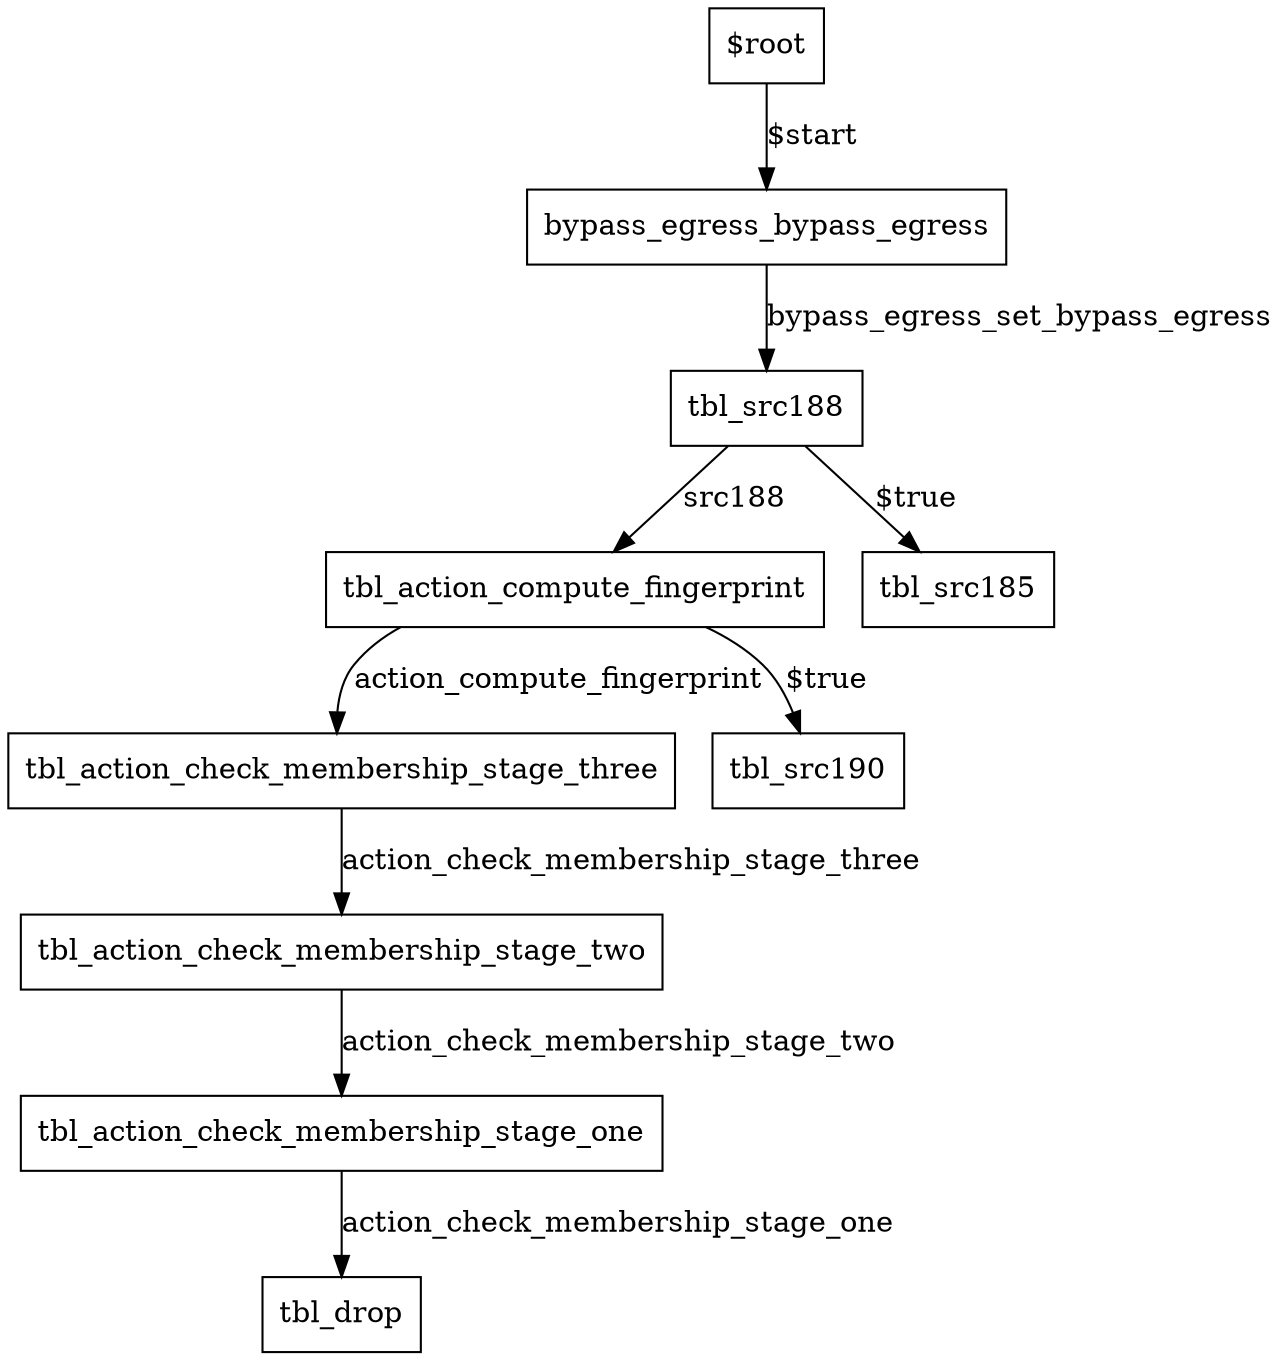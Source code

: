digraph ingress {
0 [label="$root" shape=box color="black"];
1 [label="bypass_egress_bypass_egress" shape=box color="black"];
8 [label="tbl_action_check_membership_stage_one" shape=box color="black"];
5 [label="tbl_action_check_membership_stage_three" shape=box color="black"];
7 [label="tbl_action_check_membership_stage_two" shape=box color="black"];
3 [label="tbl_action_compute_fingerprint" shape=box color="black"];
9 [label="tbl_drop" shape=box color="black"];
4 [label="tbl_src185" shape=box color="black"];
2 [label="tbl_src188" shape=box color="black"];
6 [label="tbl_src190" shape=box color="black"];
0-> 1 [label="$start" color="black"];
1-> 2 [label="bypass_egress_set_bypass_egress" color="black"];
8-> 9 [label="action_check_membership_stage_one" color="black"];
5-> 7 [label="action_check_membership_stage_three" color="black"];
7-> 8 [label="action_check_membership_stage_two" color="black"];
3-> 5 [label="action_compute_fingerprint" color="black"];
3-> 6 [label="$true" color="black"];
2-> 3 [label="src188" color="black"];
2-> 4 [label="$true" color="black"];
}
